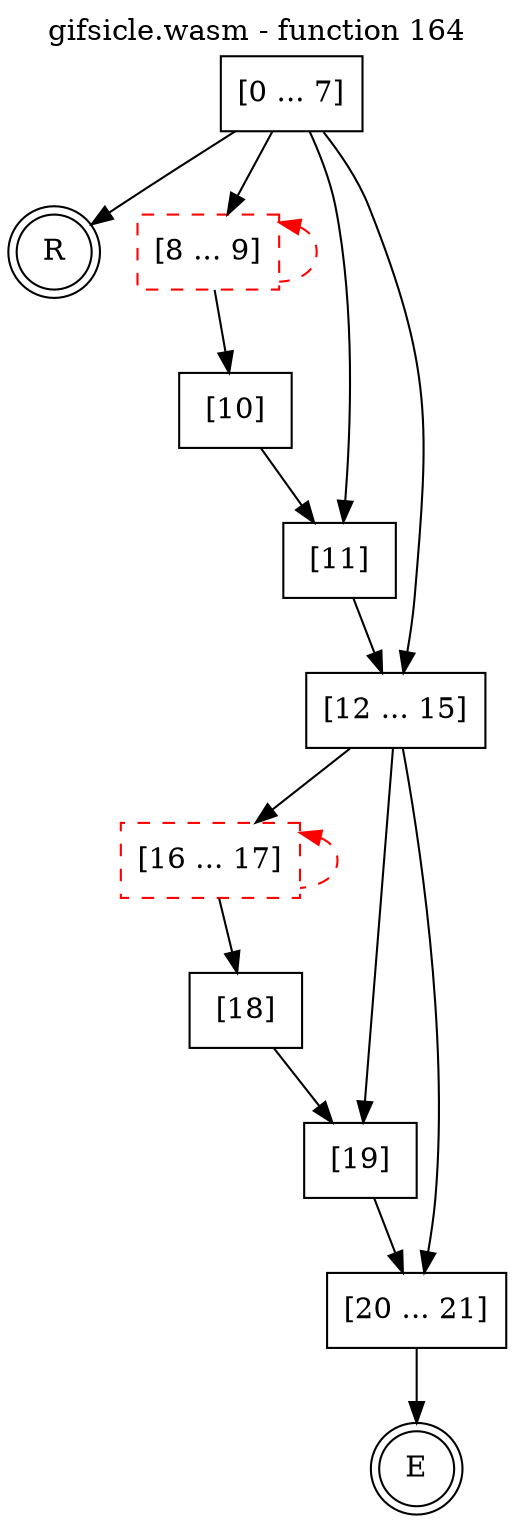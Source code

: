 digraph finite_state_machine {
    label = "gifsicle.wasm - function 164"
    labelloc =  t
    labelfontsize = 16
    labelfontcolor = black
    labelfontname = "Helvetica"
    node [shape = doublecircle]; E R ;
    node [shape = box];
    node [shape=box, color=black, style=solid] 0[label="[0 ... 7]"]
    node [shape=box, color=red, style=dashed] 8[label="[8 ... 9]"]
    node [shape=box, color=black, style=solid] 10[label="[10]"]
    node [shape=box, color=black, style=solid] 11[label="[11]"]
    node [shape=box, color=black, style=solid] 12[label="[12 ... 15]"]
    node [shape=box, color=red, style=dashed] 16[label="[16 ... 17]"]
    node [shape=box, color=black, style=solid] 18[label="[18]"]
    node [shape=box, color=black, style=solid] 19[label="[19]"]
    node [shape=box, color=black, style=solid] 20[label="[20 ... 21]"]
    node [shape=box, color=black, style=solid] R[label="R"]
    0 -> 8;
    0 -> 11;
    0 -> 12;
    0 -> R;
    8 -> 10;
    8 -> 8[style="dashed" color="red" dir=back];
    10 -> 11;
    11 -> 12;
    12 -> 16;
    12 -> 19;
    12 -> 20;
    16 -> 18;
    16 -> 16[style="dashed" color="red" dir=back];
    18 -> 19;
    19 -> 20;
    20 -> E;
}
